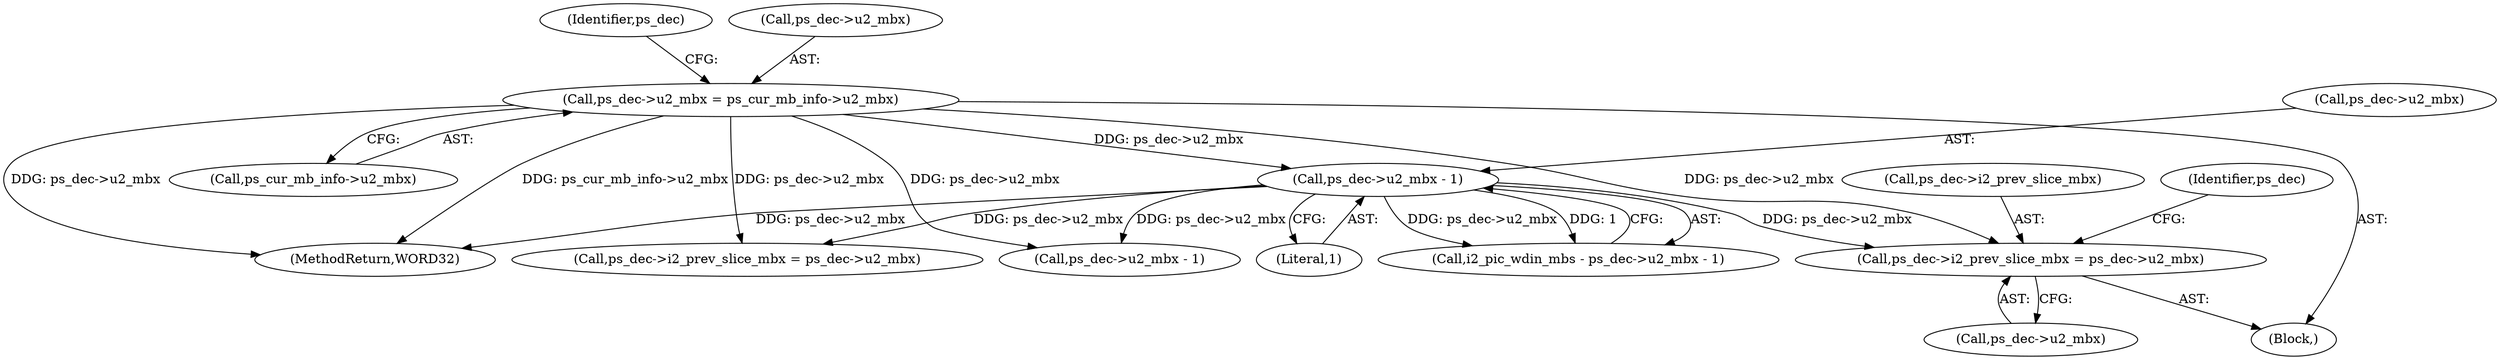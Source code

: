 digraph "0_Android_4a524d3a8ae9aa20c36430008e6bd429443f8f1d_1@pointer" {
"1000686" [label="(Call,ps_dec->i2_prev_slice_mbx = ps_dec->u2_mbx)"];
"1000599" [label="(Call,ps_dec->u2_mbx - 1)"];
"1000538" [label="(Call,ps_dec->u2_mbx = ps_cur_mb_info->u2_mbx)"];
"1000542" [label="(Call,ps_cur_mb_info->u2_mbx)"];
"1000547" [label="(Identifier,ps_dec)"];
"1000690" [label="(Call,ps_dec->u2_mbx)"];
"1000599" [label="(Call,ps_dec->u2_mbx - 1)"];
"1001278" [label="(MethodReturn,WORD32)"];
"1000538" [label="(Call,ps_dec->u2_mbx = ps_cur_mb_info->u2_mbx)"];
"1000687" [label="(Call,ps_dec->i2_prev_slice_mbx)"];
"1000486" [label="(Block,)"];
"1000600" [label="(Call,ps_dec->u2_mbx)"];
"1001244" [label="(Call,ps_dec->i2_prev_slice_mbx = ps_dec->u2_mbx)"];
"1000686" [label="(Call,ps_dec->i2_prev_slice_mbx = ps_dec->u2_mbx)"];
"1001103" [label="(Call,ps_dec->u2_mbx - 1)"];
"1000695" [label="(Identifier,ps_dec)"];
"1000597" [label="(Call,i2_pic_wdin_mbs - ps_dec->u2_mbx - 1)"];
"1000603" [label="(Literal,1)"];
"1000539" [label="(Call,ps_dec->u2_mbx)"];
"1000686" -> "1000486"  [label="AST: "];
"1000686" -> "1000690"  [label="CFG: "];
"1000687" -> "1000686"  [label="AST: "];
"1000690" -> "1000686"  [label="AST: "];
"1000695" -> "1000686"  [label="CFG: "];
"1000599" -> "1000686"  [label="DDG: ps_dec->u2_mbx"];
"1000538" -> "1000686"  [label="DDG: ps_dec->u2_mbx"];
"1000599" -> "1000597"  [label="AST: "];
"1000599" -> "1000603"  [label="CFG: "];
"1000600" -> "1000599"  [label="AST: "];
"1000603" -> "1000599"  [label="AST: "];
"1000597" -> "1000599"  [label="CFG: "];
"1000599" -> "1001278"  [label="DDG: ps_dec->u2_mbx"];
"1000599" -> "1000597"  [label="DDG: ps_dec->u2_mbx"];
"1000599" -> "1000597"  [label="DDG: 1"];
"1000538" -> "1000599"  [label="DDG: ps_dec->u2_mbx"];
"1000599" -> "1001103"  [label="DDG: ps_dec->u2_mbx"];
"1000599" -> "1001244"  [label="DDG: ps_dec->u2_mbx"];
"1000538" -> "1000486"  [label="AST: "];
"1000538" -> "1000542"  [label="CFG: "];
"1000539" -> "1000538"  [label="AST: "];
"1000542" -> "1000538"  [label="AST: "];
"1000547" -> "1000538"  [label="CFG: "];
"1000538" -> "1001278"  [label="DDG: ps_cur_mb_info->u2_mbx"];
"1000538" -> "1001278"  [label="DDG: ps_dec->u2_mbx"];
"1000538" -> "1001103"  [label="DDG: ps_dec->u2_mbx"];
"1000538" -> "1001244"  [label="DDG: ps_dec->u2_mbx"];
}
